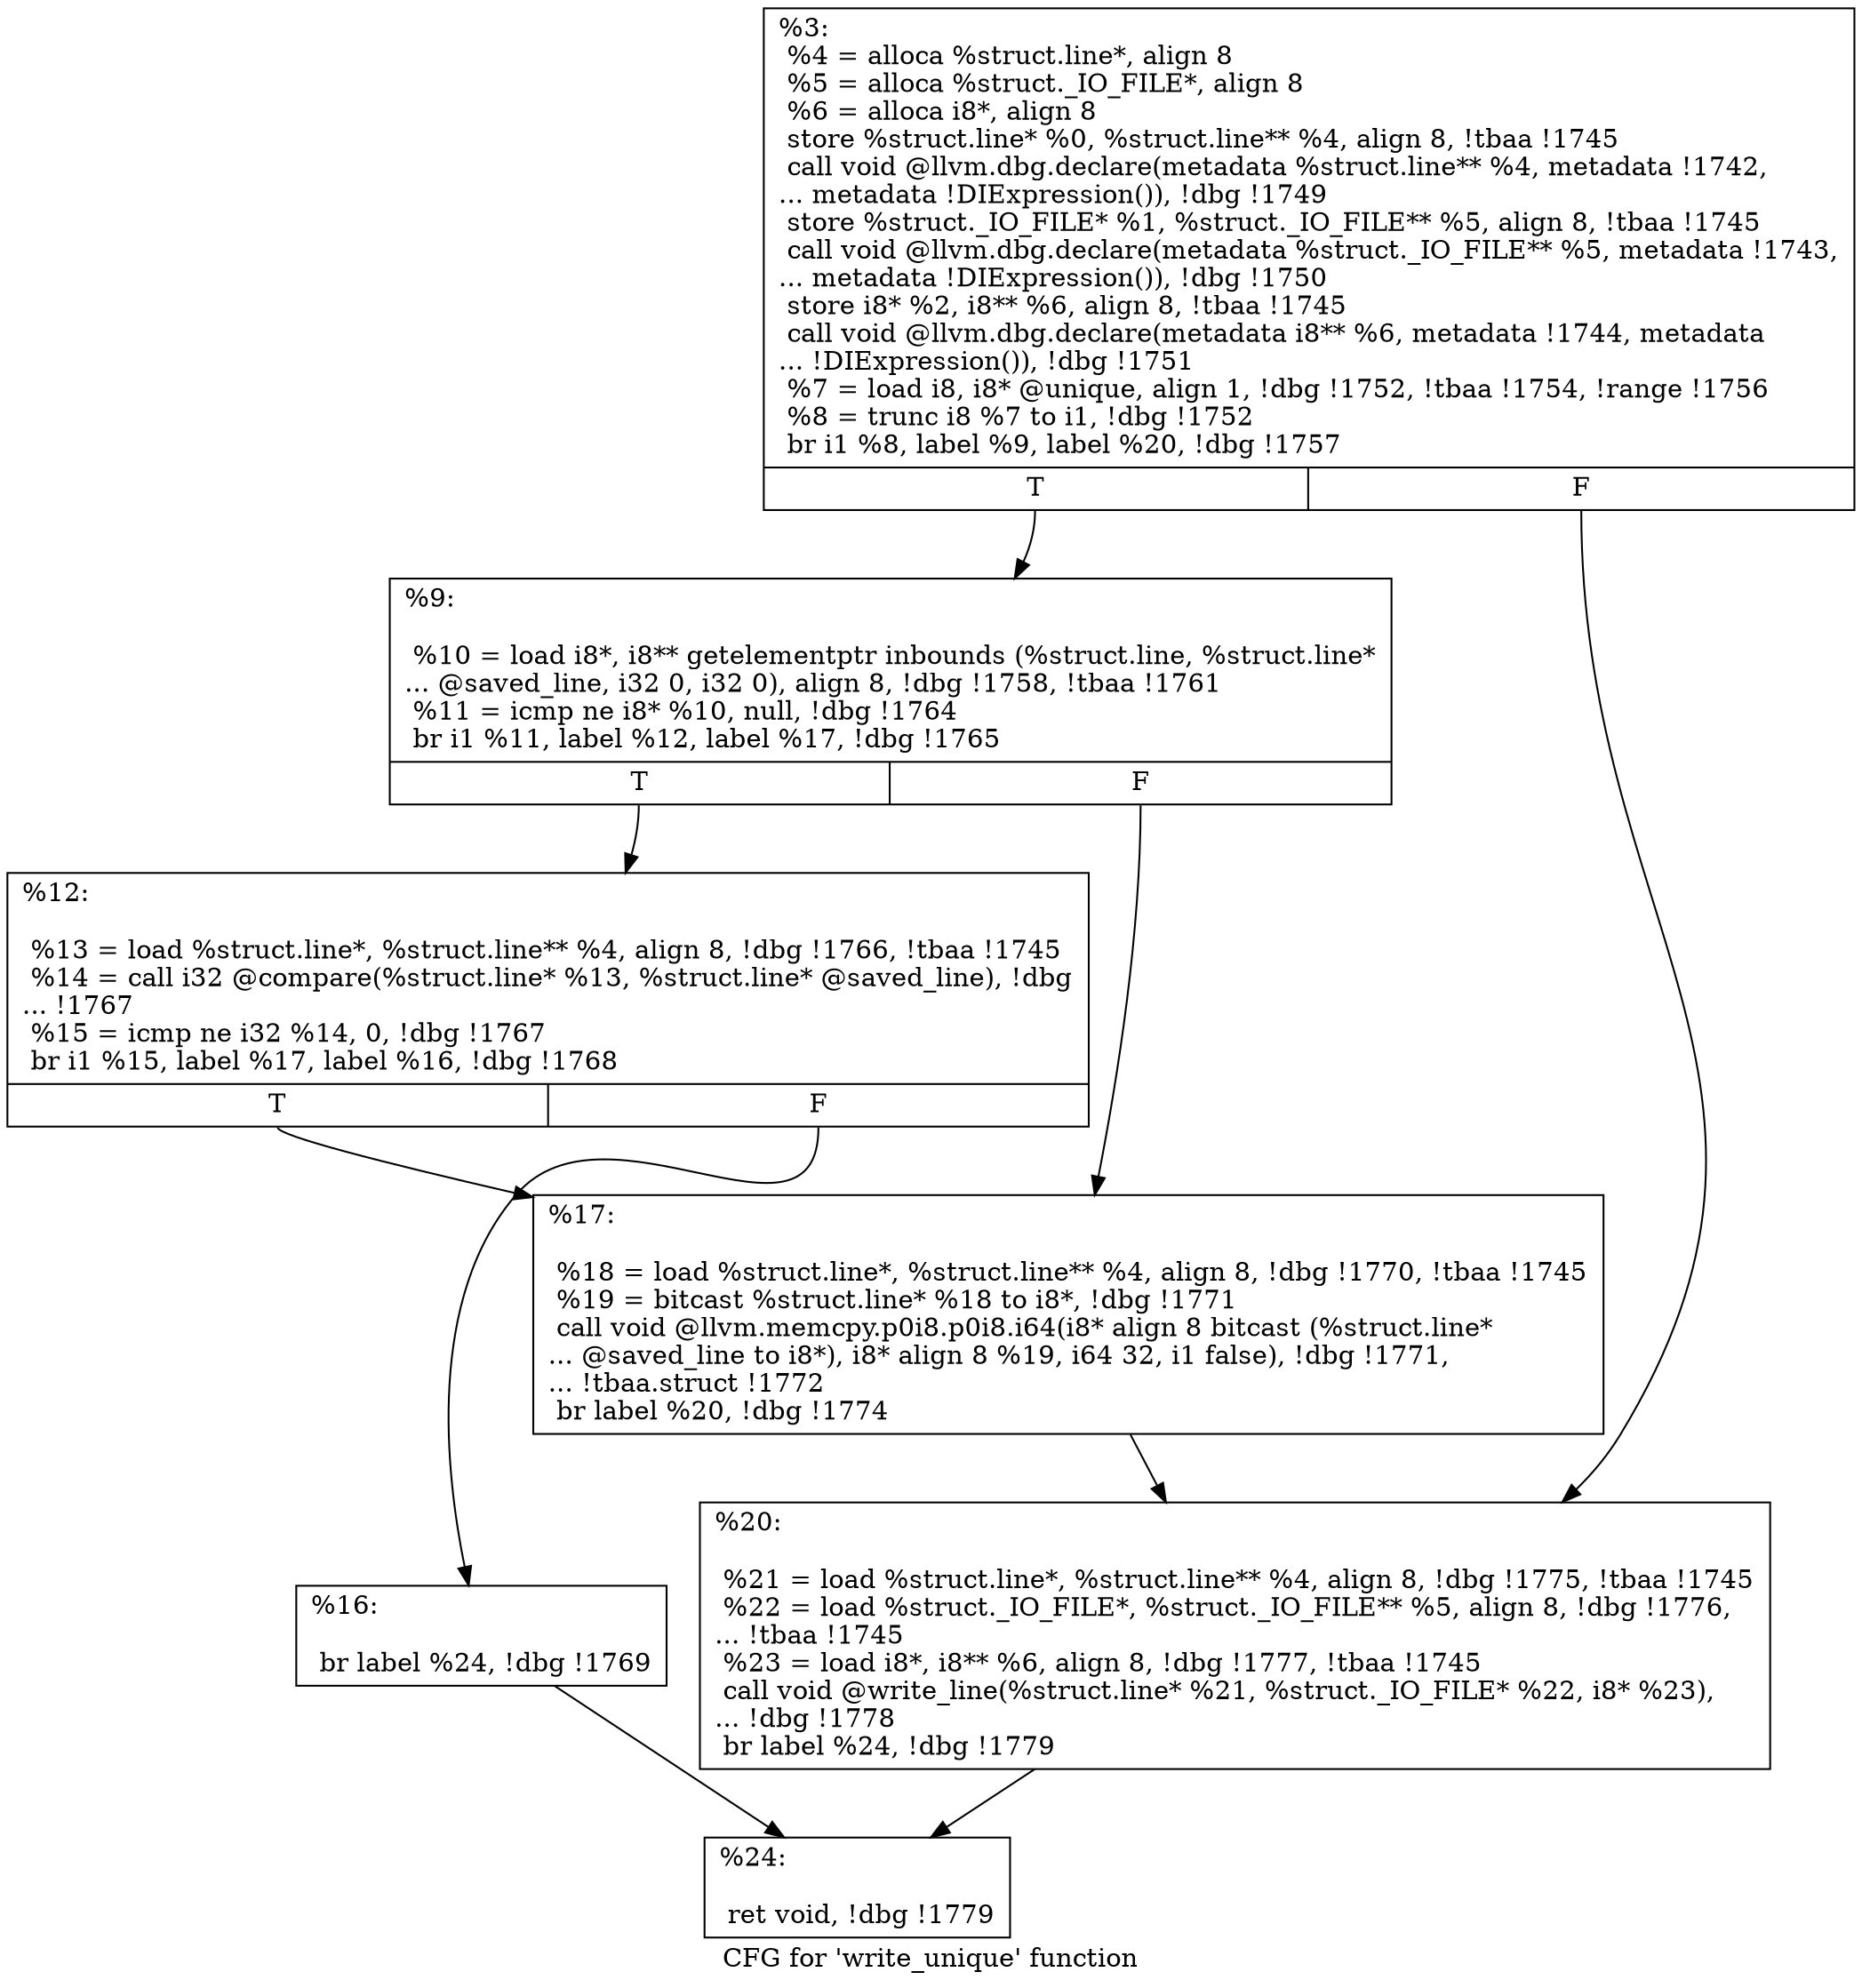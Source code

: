 digraph "CFG for 'write_unique' function" {
	label="CFG for 'write_unique' function";

	Node0x1e84870 [shape=record,label="{%3:\l  %4 = alloca %struct.line*, align 8\l  %5 = alloca %struct._IO_FILE*, align 8\l  %6 = alloca i8*, align 8\l  store %struct.line* %0, %struct.line** %4, align 8, !tbaa !1745\l  call void @llvm.dbg.declare(metadata %struct.line** %4, metadata !1742,\l... metadata !DIExpression()), !dbg !1749\l  store %struct._IO_FILE* %1, %struct._IO_FILE** %5, align 8, !tbaa !1745\l  call void @llvm.dbg.declare(metadata %struct._IO_FILE** %5, metadata !1743,\l... metadata !DIExpression()), !dbg !1750\l  store i8* %2, i8** %6, align 8, !tbaa !1745\l  call void @llvm.dbg.declare(metadata i8** %6, metadata !1744, metadata\l... !DIExpression()), !dbg !1751\l  %7 = load i8, i8* @unique, align 1, !dbg !1752, !tbaa !1754, !range !1756\l  %8 = trunc i8 %7 to i1, !dbg !1752\l  br i1 %8, label %9, label %20, !dbg !1757\l|{<s0>T|<s1>F}}"];
	Node0x1e84870:s0 -> Node0x1e93c00;
	Node0x1e84870:s1 -> Node0x1e93d40;
	Node0x1e93c00 [shape=record,label="{%9:\l\l  %10 = load i8*, i8** getelementptr inbounds (%struct.line, %struct.line*\l... @saved_line, i32 0, i32 0), align 8, !dbg !1758, !tbaa !1761\l  %11 = icmp ne i8* %10, null, !dbg !1764\l  br i1 %11, label %12, label %17, !dbg !1765\l|{<s0>T|<s1>F}}"];
	Node0x1e93c00:s0 -> Node0x1e93c50;
	Node0x1e93c00:s1 -> Node0x1e93cf0;
	Node0x1e93c50 [shape=record,label="{%12:\l\l  %13 = load %struct.line*, %struct.line** %4, align 8, !dbg !1766, !tbaa !1745\l  %14 = call i32 @compare(%struct.line* %13, %struct.line* @saved_line), !dbg\l... !1767\l  %15 = icmp ne i32 %14, 0, !dbg !1767\l  br i1 %15, label %17, label %16, !dbg !1768\l|{<s0>T|<s1>F}}"];
	Node0x1e93c50:s0 -> Node0x1e93cf0;
	Node0x1e93c50:s1 -> Node0x1e93ca0;
	Node0x1e93ca0 [shape=record,label="{%16:\l\l  br label %24, !dbg !1769\l}"];
	Node0x1e93ca0 -> Node0x1e93d90;
	Node0x1e93cf0 [shape=record,label="{%17:\l\l  %18 = load %struct.line*, %struct.line** %4, align 8, !dbg !1770, !tbaa !1745\l  %19 = bitcast %struct.line* %18 to i8*, !dbg !1771\l  call void @llvm.memcpy.p0i8.p0i8.i64(i8* align 8 bitcast (%struct.line*\l... @saved_line to i8*), i8* align 8 %19, i64 32, i1 false), !dbg !1771,\l... !tbaa.struct !1772\l  br label %20, !dbg !1774\l}"];
	Node0x1e93cf0 -> Node0x1e93d40;
	Node0x1e93d40 [shape=record,label="{%20:\l\l  %21 = load %struct.line*, %struct.line** %4, align 8, !dbg !1775, !tbaa !1745\l  %22 = load %struct._IO_FILE*, %struct._IO_FILE** %5, align 8, !dbg !1776,\l... !tbaa !1745\l  %23 = load i8*, i8** %6, align 8, !dbg !1777, !tbaa !1745\l  call void @write_line(%struct.line* %21, %struct._IO_FILE* %22, i8* %23),\l... !dbg !1778\l  br label %24, !dbg !1779\l}"];
	Node0x1e93d40 -> Node0x1e93d90;
	Node0x1e93d90 [shape=record,label="{%24:\l\l  ret void, !dbg !1779\l}"];
}

